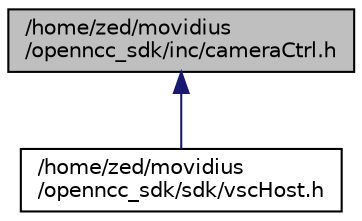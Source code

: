 digraph "/home/zed/movidius/openncc_sdk/inc/cameraCtrl.h"
{
  edge [fontname="Helvetica",fontsize="10",labelfontname="Helvetica",labelfontsize="10"];
  node [fontname="Helvetica",fontsize="10",shape=record];
  Node1 [label="/home/zed/movidius\l/openncc_sdk/inc/cameraCtrl.h",height=0.2,width=0.4,color="black", fillcolor="grey75", style="filled", fontcolor="black"];
  Node1 -> Node2 [dir="back",color="midnightblue",fontsize="10",style="solid",fontname="Helvetica"];
  Node2 [label="/home/zed/movidius\l/openncc_sdk/sdk/vscHost.h",height=0.2,width=0.4,color="black", fillcolor="white", style="filled",URL="$vsc_host_8h.html"];
}
